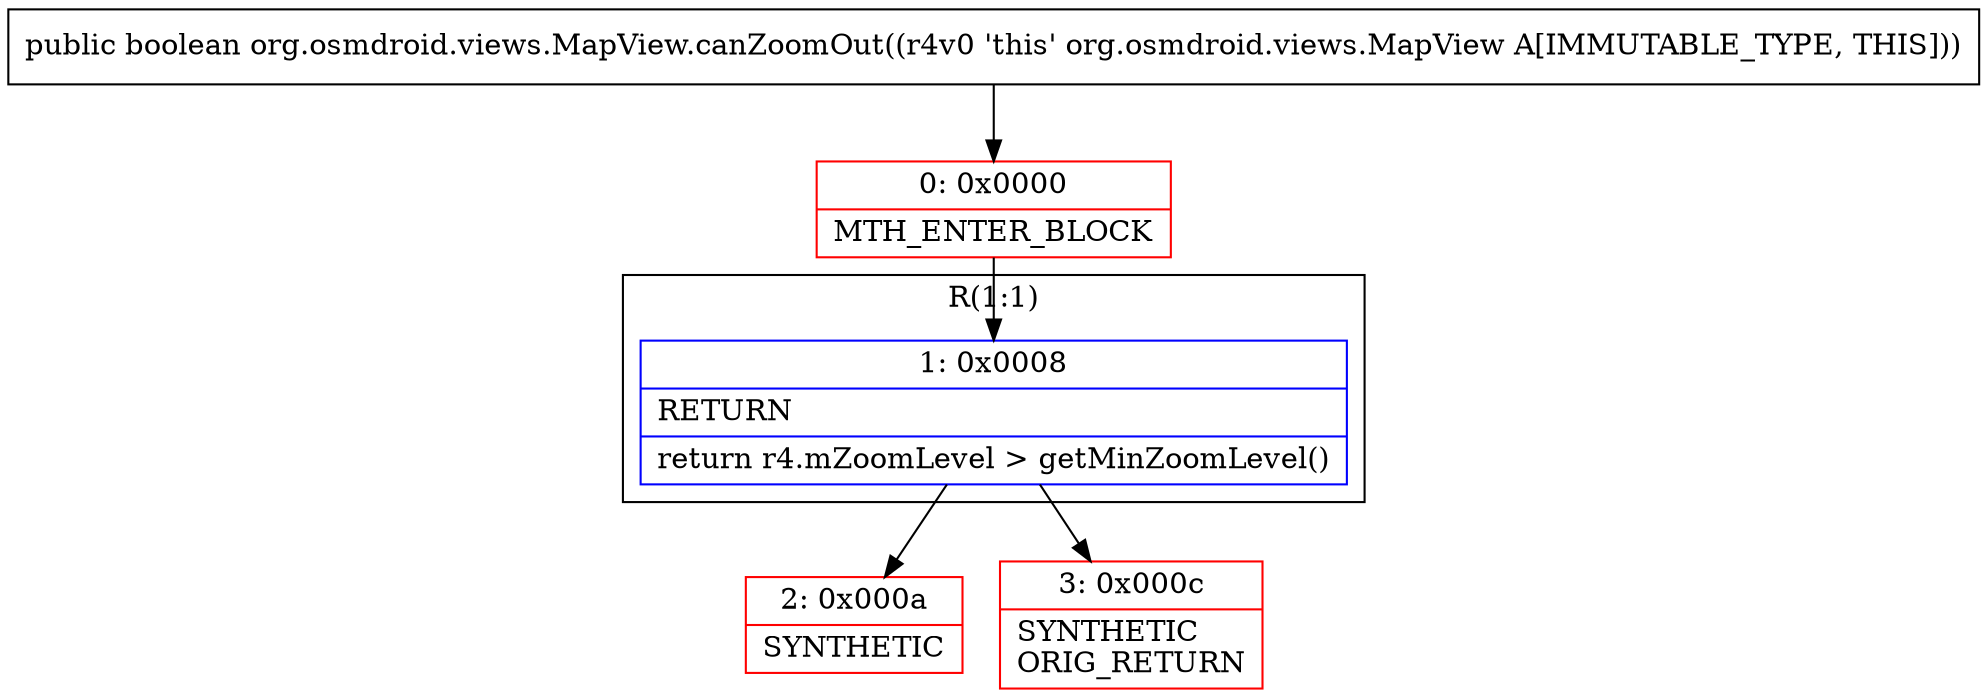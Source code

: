 digraph "CFG fororg.osmdroid.views.MapView.canZoomOut()Z" {
subgraph cluster_Region_276706173 {
label = "R(1:1)";
node [shape=record,color=blue];
Node_1 [shape=record,label="{1\:\ 0x0008|RETURN\l|return r4.mZoomLevel \> getMinZoomLevel()\l}"];
}
Node_0 [shape=record,color=red,label="{0\:\ 0x0000|MTH_ENTER_BLOCK\l}"];
Node_2 [shape=record,color=red,label="{2\:\ 0x000a|SYNTHETIC\l}"];
Node_3 [shape=record,color=red,label="{3\:\ 0x000c|SYNTHETIC\lORIG_RETURN\l}"];
MethodNode[shape=record,label="{public boolean org.osmdroid.views.MapView.canZoomOut((r4v0 'this' org.osmdroid.views.MapView A[IMMUTABLE_TYPE, THIS])) }"];
MethodNode -> Node_0;
Node_1 -> Node_2;
Node_1 -> Node_3;
Node_0 -> Node_1;
}

